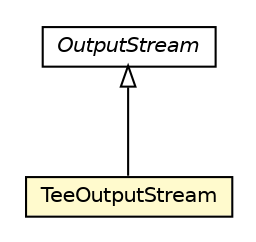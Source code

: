 #!/usr/local/bin/dot
#
# Class diagram 
# Generated by UMLGraph version 5.1 (http://www.umlgraph.org/)
#

digraph G {
	edge [fontname="Helvetica",fontsize=10,labelfontname="Helvetica",labelfontsize=10];
	node [fontname="Helvetica",fontsize=10,shape=plaintext];
	nodesep=0.25;
	ranksep=0.5;
	// com.gc.iotools.stream.os.TeeOutputStream
	c531 [label=<<table title="com.gc.iotools.stream.os.TeeOutputStream" border="0" cellborder="1" cellspacing="0" cellpadding="2" port="p" bgcolor="lemonChiffon" href="./TeeOutputStream.html">
		<tr><td><table border="0" cellspacing="0" cellpadding="1">
<tr><td align="center" balign="center"> TeeOutputStream </td></tr>
		</table></td></tr>
		</table>>, fontname="Helvetica", fontcolor="black", fontsize=10.0];
	//com.gc.iotools.stream.os.TeeOutputStream extends java.io.OutputStream
	c566:p -> c531:p [dir=back,arrowtail=empty];
	// java.io.OutputStream
	c566 [label=<<table title="java.io.OutputStream" border="0" cellborder="1" cellspacing="0" cellpadding="2" port="p" href="http://java.sun.com/j2se/1.5.0/docs/api/java/io/OutputStream.html">
		<tr><td><table border="0" cellspacing="0" cellpadding="1">
<tr><td align="center" balign="center"><font face="Helvetica-Oblique"> OutputStream </font></td></tr>
		</table></td></tr>
		</table>>, fontname="Helvetica", fontcolor="black", fontsize=10.0];
}

